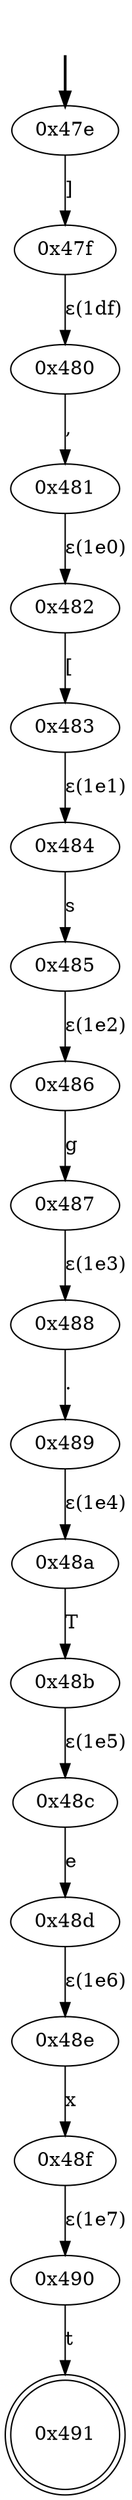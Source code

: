 digraph {
	fake [style=invisible]
	"0x47e" [root=true]
	"0x47f"
	"0x480"
	"0x481"
	"0x482"
	"0x483"
	"0x484"
	"0x485"
	"0x486"
	"0x487"
	"0x488"
	"0x489"
	"0x48a"
	"0x48b"
	"0x48c"
	"0x48d"
	"0x48e"
	"0x48f"
	"0x490"
	"0x491" [shape=doublecircle]
	fake -> "0x47e" [style=bold]
	"0x47e" -> "0x47f" [label="]"]
	"0x480" -> "0x481" [label=","]
	"0x47f" -> "0x480" [label="ε(1df)"]
	"0x482" -> "0x483" [label="["]
	"0x481" -> "0x482" [label="ε(1e0)"]
	"0x484" -> "0x485" [label=s]
	"0x483" -> "0x484" [label="ε(1e1)"]
	"0x486" -> "0x487" [label=g]
	"0x485" -> "0x486" [label="ε(1e2)"]
	"0x488" -> "0x489" [label="."]
	"0x487" -> "0x488" [label="ε(1e3)"]
	"0x48a" -> "0x48b" [label=T]
	"0x489" -> "0x48a" [label="ε(1e4)"]
	"0x48c" -> "0x48d" [label=e]
	"0x48b" -> "0x48c" [label="ε(1e5)"]
	"0x48e" -> "0x48f" [label=x]
	"0x48d" -> "0x48e" [label="ε(1e6)"]
	"0x490" -> "0x491" [label=t]
	"0x48f" -> "0x490" [label="ε(1e7)"]
}
